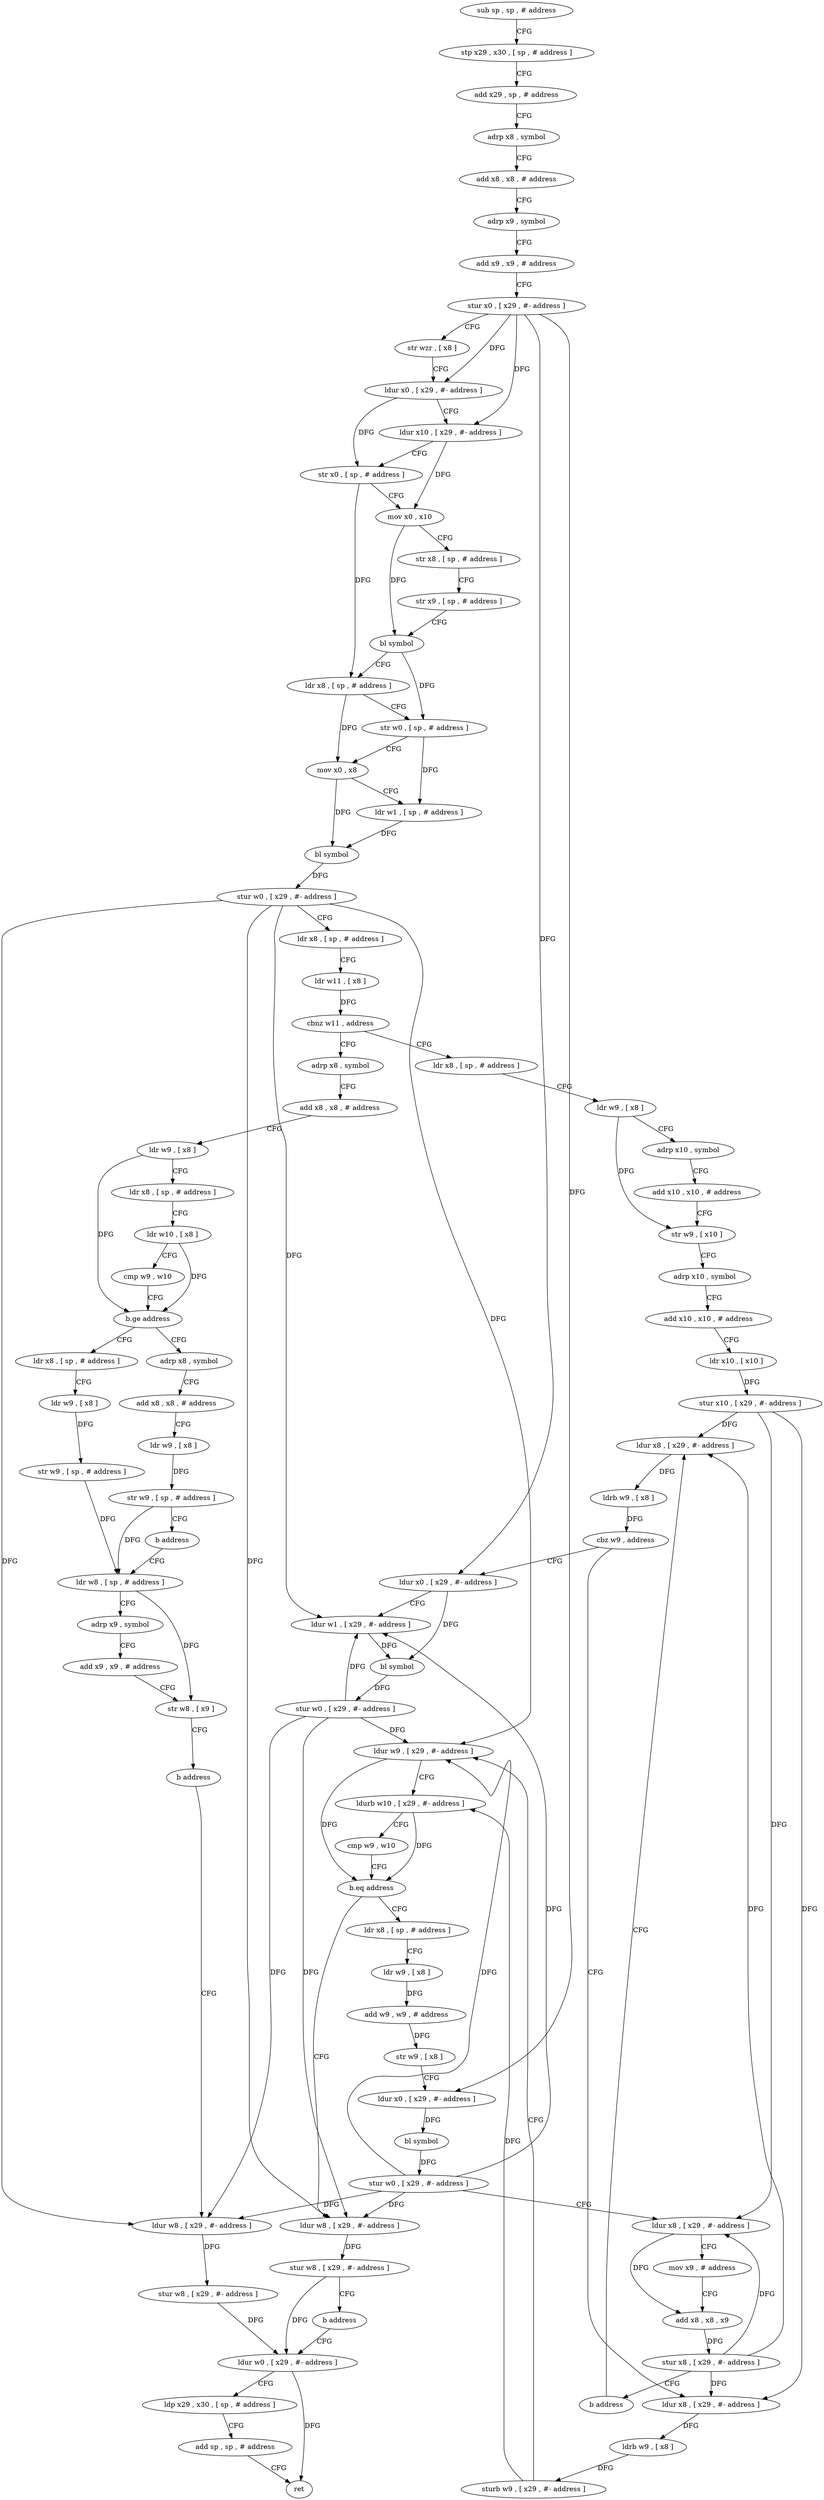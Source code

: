 digraph "func" {
"4203356" [label = "sub sp , sp , # address" ]
"4203360" [label = "stp x29 , x30 , [ sp , # address ]" ]
"4203364" [label = "add x29 , sp , # address" ]
"4203368" [label = "adrp x8 , symbol" ]
"4203372" [label = "add x8 , x8 , # address" ]
"4203376" [label = "adrp x9 , symbol" ]
"4203380" [label = "add x9 , x9 , # address" ]
"4203384" [label = "stur x0 , [ x29 , #- address ]" ]
"4203388" [label = "str wzr , [ x8 ]" ]
"4203392" [label = "ldur x0 , [ x29 , #- address ]" ]
"4203396" [label = "ldur x10 , [ x29 , #- address ]" ]
"4203400" [label = "str x0 , [ sp , # address ]" ]
"4203404" [label = "mov x0 , x10" ]
"4203408" [label = "str x8 , [ sp , # address ]" ]
"4203412" [label = "str x9 , [ sp , # address ]" ]
"4203416" [label = "bl symbol" ]
"4203420" [label = "ldr x8 , [ sp , # address ]" ]
"4203424" [label = "str w0 , [ sp , # address ]" ]
"4203428" [label = "mov x0 , x8" ]
"4203432" [label = "ldr w1 , [ sp , # address ]" ]
"4203436" [label = "bl symbol" ]
"4203440" [label = "stur w0 , [ x29 , #- address ]" ]
"4203444" [label = "ldr x8 , [ sp , # address ]" ]
"4203448" [label = "ldr w11 , [ x8 ]" ]
"4203452" [label = "cbnz w11 , address" ]
"4203536" [label = "ldr x8 , [ sp , # address ]" ]
"4203456" [label = "adrp x8 , symbol" ]
"4203540" [label = "ldr w9 , [ x8 ]" ]
"4203544" [label = "adrp x10 , symbol" ]
"4203548" [label = "add x10 , x10 , # address" ]
"4203552" [label = "str w9 , [ x10 ]" ]
"4203556" [label = "adrp x10 , symbol" ]
"4203560" [label = "add x10 , x10 , # address" ]
"4203564" [label = "ldr x10 , [ x10 ]" ]
"4203568" [label = "stur x10 , [ x29 , #- address ]" ]
"4203572" [label = "ldur x8 , [ x29 , #- address ]" ]
"4203460" [label = "add x8 , x8 , # address" ]
"4203464" [label = "ldr w9 , [ x8 ]" ]
"4203468" [label = "ldr x8 , [ sp , # address ]" ]
"4203472" [label = "ldr w10 , [ x8 ]" ]
"4203476" [label = "cmp w9 , w10" ]
"4203480" [label = "b.ge address" ]
"4203504" [label = "ldr x8 , [ sp , # address ]" ]
"4203484" [label = "adrp x8 , symbol" ]
"4203672" [label = "ldur x0 , [ x29 , #- address ]" ]
"4203676" [label = "ldur w1 , [ x29 , #- address ]" ]
"4203680" [label = "bl symbol" ]
"4203684" [label = "stur w0 , [ x29 , #- address ]" ]
"4203688" [label = "ldur w8 , [ x29 , #- address ]" ]
"4203584" [label = "ldur x8 , [ x29 , #- address ]" ]
"4203588" [label = "ldrb w9 , [ x8 ]" ]
"4203592" [label = "sturb w9 , [ x29 , #- address ]" ]
"4203596" [label = "ldur w9 , [ x29 , #- address ]" ]
"4203600" [label = "ldurb w10 , [ x29 , #- address ]" ]
"4203604" [label = "cmp w9 , w10" ]
"4203608" [label = "b.eq address" ]
"4203624" [label = "ldr x8 , [ sp , # address ]" ]
"4203612" [label = "ldur w8 , [ x29 , #- address ]" ]
"4203508" [label = "ldr w9 , [ x8 ]" ]
"4203512" [label = "str w9 , [ sp , # address ]" ]
"4203516" [label = "ldr w8 , [ sp , # address ]" ]
"4203488" [label = "add x8 , x8 , # address" ]
"4203492" [label = "ldr w9 , [ x8 ]" ]
"4203496" [label = "str w9 , [ sp , # address ]" ]
"4203500" [label = "b address" ]
"4203628" [label = "ldr w9 , [ x8 ]" ]
"4203632" [label = "add w9 , w9 , # address" ]
"4203636" [label = "str w9 , [ x8 ]" ]
"4203640" [label = "ldur x0 , [ x29 , #- address ]" ]
"4203644" [label = "bl symbol" ]
"4203648" [label = "stur w0 , [ x29 , #- address ]" ]
"4203652" [label = "ldur x8 , [ x29 , #- address ]" ]
"4203656" [label = "mov x9 , # address" ]
"4203660" [label = "add x8 , x8 , x9" ]
"4203664" [label = "stur x8 , [ x29 , #- address ]" ]
"4203668" [label = "b address" ]
"4203616" [label = "stur w8 , [ x29 , #- address ]" ]
"4203620" [label = "b address" ]
"4203696" [label = "ldur w0 , [ x29 , #- address ]" ]
"4203692" [label = "stur w8 , [ x29 , #- address ]" ]
"4203520" [label = "adrp x9 , symbol" ]
"4203524" [label = "add x9 , x9 , # address" ]
"4203528" [label = "str w8 , [ x9 ]" ]
"4203532" [label = "b address" ]
"4203576" [label = "ldrb w9 , [ x8 ]" ]
"4203580" [label = "cbz w9 , address" ]
"4203700" [label = "ldp x29 , x30 , [ sp , # address ]" ]
"4203704" [label = "add sp , sp , # address" ]
"4203708" [label = "ret" ]
"4203356" -> "4203360" [ label = "CFG" ]
"4203360" -> "4203364" [ label = "CFG" ]
"4203364" -> "4203368" [ label = "CFG" ]
"4203368" -> "4203372" [ label = "CFG" ]
"4203372" -> "4203376" [ label = "CFG" ]
"4203376" -> "4203380" [ label = "CFG" ]
"4203380" -> "4203384" [ label = "CFG" ]
"4203384" -> "4203388" [ label = "CFG" ]
"4203384" -> "4203392" [ label = "DFG" ]
"4203384" -> "4203396" [ label = "DFG" ]
"4203384" -> "4203672" [ label = "DFG" ]
"4203384" -> "4203640" [ label = "DFG" ]
"4203388" -> "4203392" [ label = "CFG" ]
"4203392" -> "4203396" [ label = "CFG" ]
"4203392" -> "4203400" [ label = "DFG" ]
"4203396" -> "4203400" [ label = "CFG" ]
"4203396" -> "4203404" [ label = "DFG" ]
"4203400" -> "4203404" [ label = "CFG" ]
"4203400" -> "4203420" [ label = "DFG" ]
"4203404" -> "4203408" [ label = "CFG" ]
"4203404" -> "4203416" [ label = "DFG" ]
"4203408" -> "4203412" [ label = "CFG" ]
"4203412" -> "4203416" [ label = "CFG" ]
"4203416" -> "4203420" [ label = "CFG" ]
"4203416" -> "4203424" [ label = "DFG" ]
"4203420" -> "4203424" [ label = "CFG" ]
"4203420" -> "4203428" [ label = "DFG" ]
"4203424" -> "4203428" [ label = "CFG" ]
"4203424" -> "4203432" [ label = "DFG" ]
"4203428" -> "4203432" [ label = "CFG" ]
"4203428" -> "4203436" [ label = "DFG" ]
"4203432" -> "4203436" [ label = "DFG" ]
"4203436" -> "4203440" [ label = "DFG" ]
"4203440" -> "4203444" [ label = "CFG" ]
"4203440" -> "4203676" [ label = "DFG" ]
"4203440" -> "4203596" [ label = "DFG" ]
"4203440" -> "4203688" [ label = "DFG" ]
"4203440" -> "4203612" [ label = "DFG" ]
"4203444" -> "4203448" [ label = "CFG" ]
"4203448" -> "4203452" [ label = "DFG" ]
"4203452" -> "4203536" [ label = "CFG" ]
"4203452" -> "4203456" [ label = "CFG" ]
"4203536" -> "4203540" [ label = "CFG" ]
"4203456" -> "4203460" [ label = "CFG" ]
"4203540" -> "4203544" [ label = "CFG" ]
"4203540" -> "4203552" [ label = "DFG" ]
"4203544" -> "4203548" [ label = "CFG" ]
"4203548" -> "4203552" [ label = "CFG" ]
"4203552" -> "4203556" [ label = "CFG" ]
"4203556" -> "4203560" [ label = "CFG" ]
"4203560" -> "4203564" [ label = "CFG" ]
"4203564" -> "4203568" [ label = "DFG" ]
"4203568" -> "4203572" [ label = "DFG" ]
"4203568" -> "4203584" [ label = "DFG" ]
"4203568" -> "4203652" [ label = "DFG" ]
"4203572" -> "4203576" [ label = "DFG" ]
"4203460" -> "4203464" [ label = "CFG" ]
"4203464" -> "4203468" [ label = "CFG" ]
"4203464" -> "4203480" [ label = "DFG" ]
"4203468" -> "4203472" [ label = "CFG" ]
"4203472" -> "4203476" [ label = "CFG" ]
"4203472" -> "4203480" [ label = "DFG" ]
"4203476" -> "4203480" [ label = "CFG" ]
"4203480" -> "4203504" [ label = "CFG" ]
"4203480" -> "4203484" [ label = "CFG" ]
"4203504" -> "4203508" [ label = "CFG" ]
"4203484" -> "4203488" [ label = "CFG" ]
"4203672" -> "4203676" [ label = "CFG" ]
"4203672" -> "4203680" [ label = "DFG" ]
"4203676" -> "4203680" [ label = "DFG" ]
"4203680" -> "4203684" [ label = "DFG" ]
"4203684" -> "4203688" [ label = "DFG" ]
"4203684" -> "4203676" [ label = "DFG" ]
"4203684" -> "4203596" [ label = "DFG" ]
"4203684" -> "4203612" [ label = "DFG" ]
"4203688" -> "4203692" [ label = "DFG" ]
"4203584" -> "4203588" [ label = "DFG" ]
"4203588" -> "4203592" [ label = "DFG" ]
"4203592" -> "4203596" [ label = "CFG" ]
"4203592" -> "4203600" [ label = "DFG" ]
"4203596" -> "4203600" [ label = "CFG" ]
"4203596" -> "4203608" [ label = "DFG" ]
"4203600" -> "4203604" [ label = "CFG" ]
"4203600" -> "4203608" [ label = "DFG" ]
"4203604" -> "4203608" [ label = "CFG" ]
"4203608" -> "4203624" [ label = "CFG" ]
"4203608" -> "4203612" [ label = "CFG" ]
"4203624" -> "4203628" [ label = "CFG" ]
"4203612" -> "4203616" [ label = "DFG" ]
"4203508" -> "4203512" [ label = "DFG" ]
"4203512" -> "4203516" [ label = "DFG" ]
"4203516" -> "4203520" [ label = "CFG" ]
"4203516" -> "4203528" [ label = "DFG" ]
"4203488" -> "4203492" [ label = "CFG" ]
"4203492" -> "4203496" [ label = "DFG" ]
"4203496" -> "4203500" [ label = "CFG" ]
"4203496" -> "4203516" [ label = "DFG" ]
"4203500" -> "4203516" [ label = "CFG" ]
"4203628" -> "4203632" [ label = "DFG" ]
"4203632" -> "4203636" [ label = "DFG" ]
"4203636" -> "4203640" [ label = "CFG" ]
"4203640" -> "4203644" [ label = "DFG" ]
"4203644" -> "4203648" [ label = "DFG" ]
"4203648" -> "4203652" [ label = "CFG" ]
"4203648" -> "4203676" [ label = "DFG" ]
"4203648" -> "4203596" [ label = "DFG" ]
"4203648" -> "4203688" [ label = "DFG" ]
"4203648" -> "4203612" [ label = "DFG" ]
"4203652" -> "4203656" [ label = "CFG" ]
"4203652" -> "4203660" [ label = "DFG" ]
"4203656" -> "4203660" [ label = "CFG" ]
"4203660" -> "4203664" [ label = "DFG" ]
"4203664" -> "4203668" [ label = "CFG" ]
"4203664" -> "4203572" [ label = "DFG" ]
"4203664" -> "4203584" [ label = "DFG" ]
"4203664" -> "4203652" [ label = "DFG" ]
"4203668" -> "4203572" [ label = "CFG" ]
"4203616" -> "4203620" [ label = "CFG" ]
"4203616" -> "4203696" [ label = "DFG" ]
"4203620" -> "4203696" [ label = "CFG" ]
"4203696" -> "4203700" [ label = "CFG" ]
"4203696" -> "4203708" [ label = "DFG" ]
"4203692" -> "4203696" [ label = "DFG" ]
"4203520" -> "4203524" [ label = "CFG" ]
"4203524" -> "4203528" [ label = "CFG" ]
"4203528" -> "4203532" [ label = "CFG" ]
"4203532" -> "4203688" [ label = "CFG" ]
"4203576" -> "4203580" [ label = "DFG" ]
"4203580" -> "4203672" [ label = "CFG" ]
"4203580" -> "4203584" [ label = "CFG" ]
"4203700" -> "4203704" [ label = "CFG" ]
"4203704" -> "4203708" [ label = "CFG" ]
}
